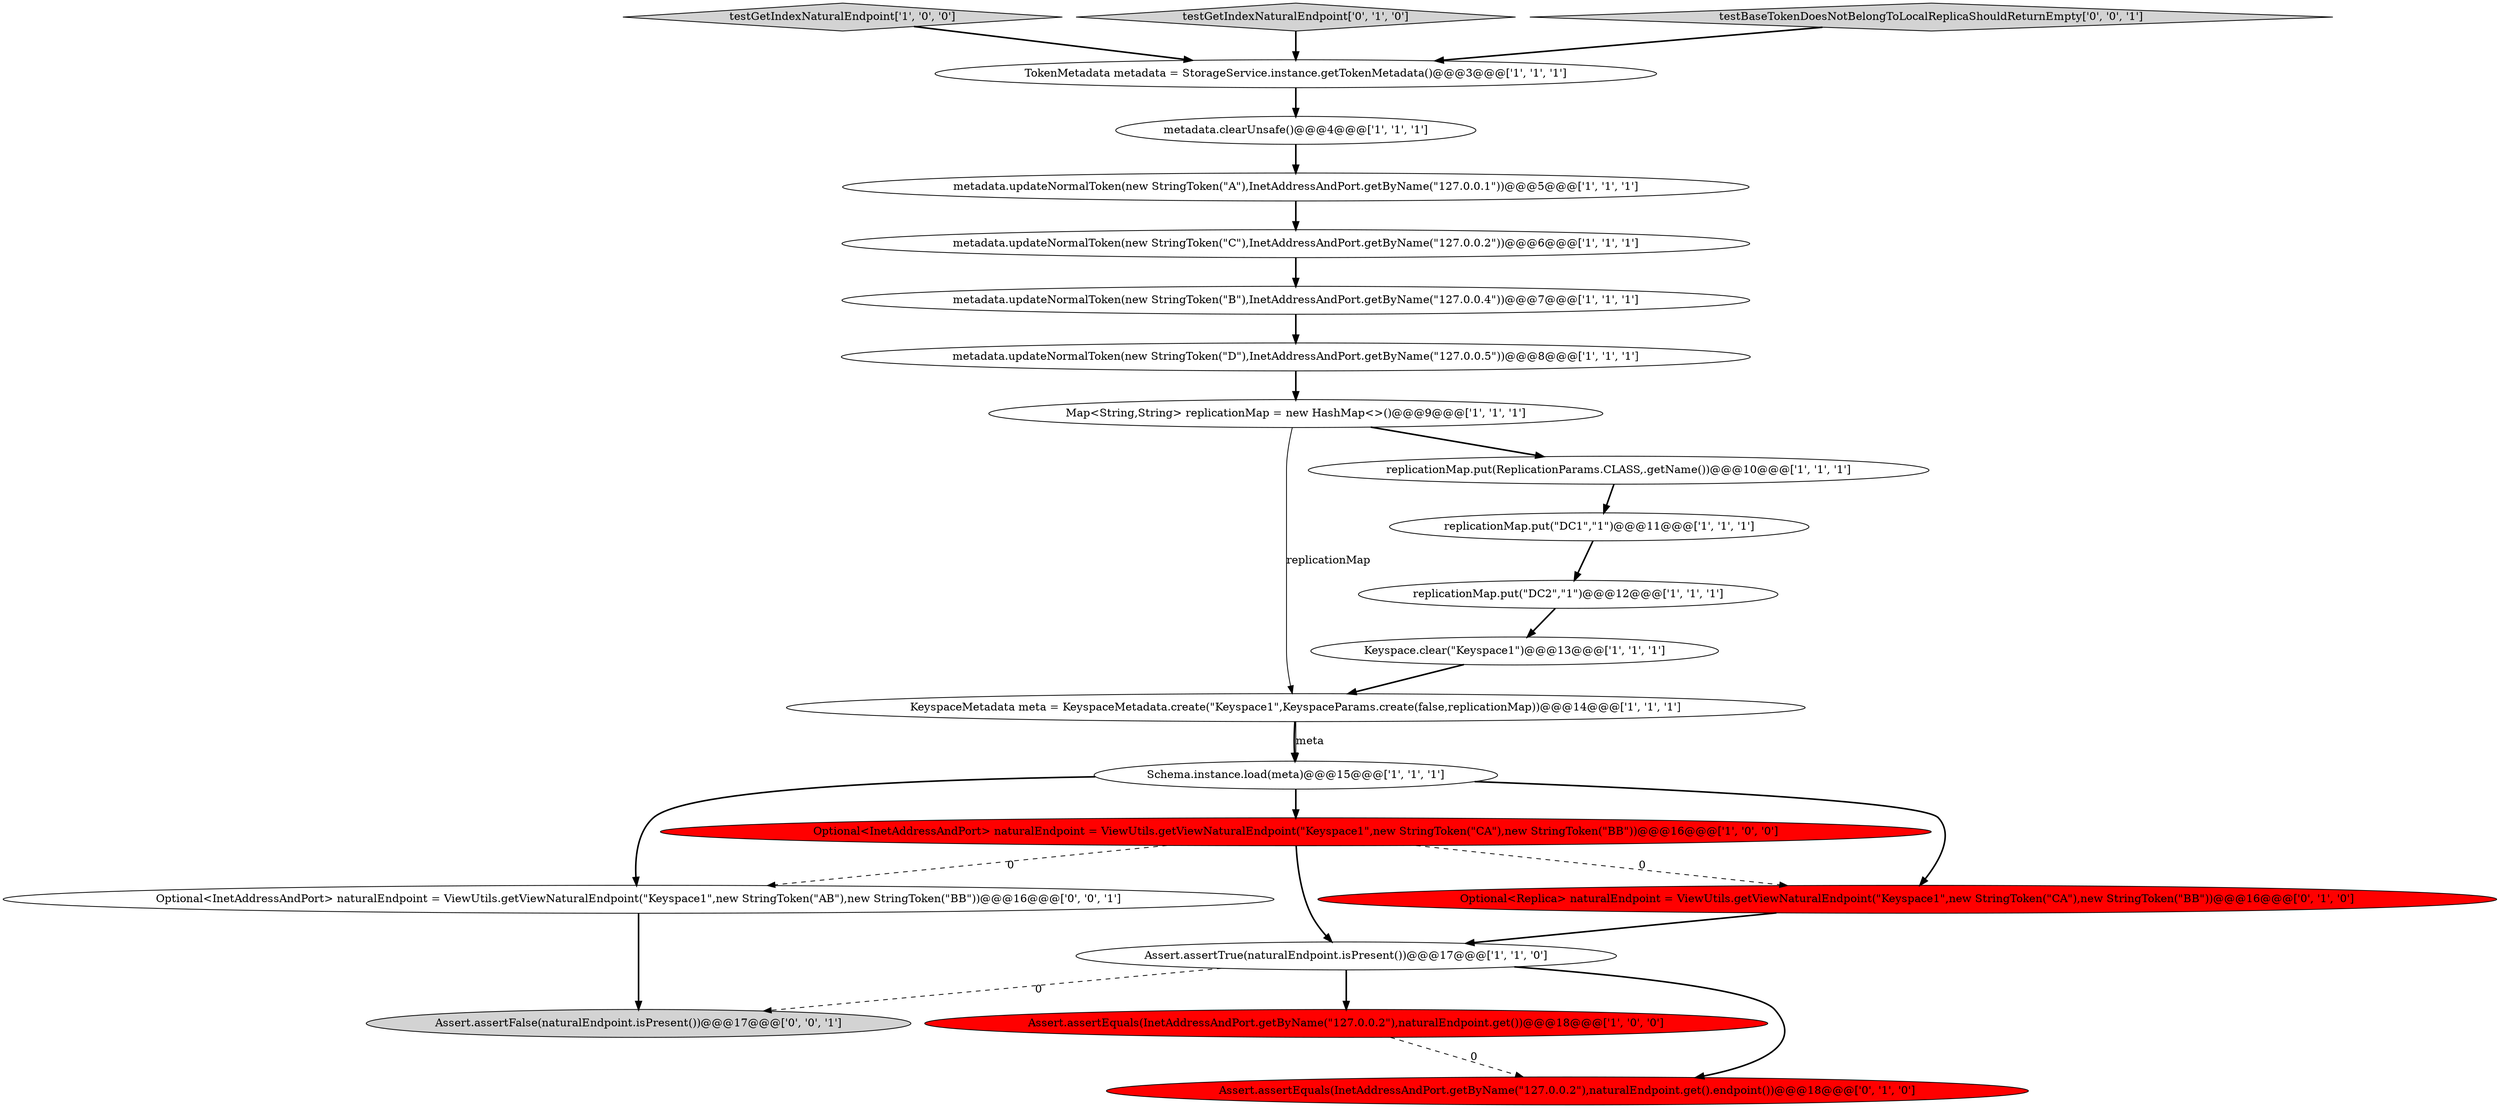 digraph {
7 [style = filled, label = "testGetIndexNaturalEndpoint['1', '0', '0']", fillcolor = lightgray, shape = diamond image = "AAA0AAABBB1BBB"];
1 [style = filled, label = "Assert.assertEquals(InetAddressAndPort.getByName(\"127.0.0.2\"),naturalEndpoint.get())@@@18@@@['1', '0', '0']", fillcolor = red, shape = ellipse image = "AAA1AAABBB1BBB"];
5 [style = filled, label = "Assert.assertTrue(naturalEndpoint.isPresent())@@@17@@@['1', '1', '0']", fillcolor = white, shape = ellipse image = "AAA0AAABBB1BBB"];
0 [style = filled, label = "Map<String,String> replicationMap = new HashMap<>()@@@9@@@['1', '1', '1']", fillcolor = white, shape = ellipse image = "AAA0AAABBB1BBB"];
18 [style = filled, label = "Assert.assertEquals(InetAddressAndPort.getByName(\"127.0.0.2\"),naturalEndpoint.get().endpoint())@@@18@@@['0', '1', '0']", fillcolor = red, shape = ellipse image = "AAA1AAABBB2BBB"];
17 [style = filled, label = "testGetIndexNaturalEndpoint['0', '1', '0']", fillcolor = lightgray, shape = diamond image = "AAA0AAABBB2BBB"];
14 [style = filled, label = "TokenMetadata metadata = StorageService.instance.getTokenMetadata()@@@3@@@['1', '1', '1']", fillcolor = white, shape = ellipse image = "AAA0AAABBB1BBB"];
8 [style = filled, label = "Optional<InetAddressAndPort> naturalEndpoint = ViewUtils.getViewNaturalEndpoint(\"Keyspace1\",new StringToken(\"CA\"),new StringToken(\"BB\"))@@@16@@@['1', '0', '0']", fillcolor = red, shape = ellipse image = "AAA1AAABBB1BBB"];
10 [style = filled, label = "metadata.updateNormalToken(new StringToken(\"D\"),InetAddressAndPort.getByName(\"127.0.0.5\"))@@@8@@@['1', '1', '1']", fillcolor = white, shape = ellipse image = "AAA0AAABBB1BBB"];
15 [style = filled, label = "metadata.updateNormalToken(new StringToken(\"C\"),InetAddressAndPort.getByName(\"127.0.0.2\"))@@@6@@@['1', '1', '1']", fillcolor = white, shape = ellipse image = "AAA0AAABBB1BBB"];
19 [style = filled, label = "Optional<Replica> naturalEndpoint = ViewUtils.getViewNaturalEndpoint(\"Keyspace1\",new StringToken(\"CA\"),new StringToken(\"BB\"))@@@16@@@['0', '1', '0']", fillcolor = red, shape = ellipse image = "AAA1AAABBB2BBB"];
2 [style = filled, label = "metadata.updateNormalToken(new StringToken(\"A\"),InetAddressAndPort.getByName(\"127.0.0.1\"))@@@5@@@['1', '1', '1']", fillcolor = white, shape = ellipse image = "AAA0AAABBB1BBB"];
12 [style = filled, label = "metadata.clearUnsafe()@@@4@@@['1', '1', '1']", fillcolor = white, shape = ellipse image = "AAA0AAABBB1BBB"];
11 [style = filled, label = "replicationMap.put(\"DC1\",\"1\")@@@11@@@['1', '1', '1']", fillcolor = white, shape = ellipse image = "AAA0AAABBB1BBB"];
6 [style = filled, label = "replicationMap.put(ReplicationParams.CLASS,.getName())@@@10@@@['1', '1', '1']", fillcolor = white, shape = ellipse image = "AAA0AAABBB1BBB"];
4 [style = filled, label = "replicationMap.put(\"DC2\",\"1\")@@@12@@@['1', '1', '1']", fillcolor = white, shape = ellipse image = "AAA0AAABBB1BBB"];
3 [style = filled, label = "metadata.updateNormalToken(new StringToken(\"B\"),InetAddressAndPort.getByName(\"127.0.0.4\"))@@@7@@@['1', '1', '1']", fillcolor = white, shape = ellipse image = "AAA0AAABBB1BBB"];
13 [style = filled, label = "Schema.instance.load(meta)@@@15@@@['1', '1', '1']", fillcolor = white, shape = ellipse image = "AAA0AAABBB1BBB"];
9 [style = filled, label = "Keyspace.clear(\"Keyspace1\")@@@13@@@['1', '1', '1']", fillcolor = white, shape = ellipse image = "AAA0AAABBB1BBB"];
22 [style = filled, label = "testBaseTokenDoesNotBelongToLocalReplicaShouldReturnEmpty['0', '0', '1']", fillcolor = lightgray, shape = diamond image = "AAA0AAABBB3BBB"];
21 [style = filled, label = "Assert.assertFalse(naturalEndpoint.isPresent())@@@17@@@['0', '0', '1']", fillcolor = lightgray, shape = ellipse image = "AAA0AAABBB3BBB"];
16 [style = filled, label = "KeyspaceMetadata meta = KeyspaceMetadata.create(\"Keyspace1\",KeyspaceParams.create(false,replicationMap))@@@14@@@['1', '1', '1']", fillcolor = white, shape = ellipse image = "AAA0AAABBB1BBB"];
20 [style = filled, label = "Optional<InetAddressAndPort> naturalEndpoint = ViewUtils.getViewNaturalEndpoint(\"Keyspace1\",new StringToken(\"AB\"),new StringToken(\"BB\"))@@@16@@@['0', '0', '1']", fillcolor = white, shape = ellipse image = "AAA0AAABBB3BBB"];
4->9 [style = bold, label=""];
8->19 [style = dashed, label="0"];
16->13 [style = bold, label=""];
0->6 [style = bold, label=""];
11->4 [style = bold, label=""];
8->20 [style = dashed, label="0"];
1->18 [style = dashed, label="0"];
5->18 [style = bold, label=""];
15->3 [style = bold, label=""];
9->16 [style = bold, label=""];
16->13 [style = solid, label="meta"];
7->14 [style = bold, label=""];
20->21 [style = bold, label=""];
19->5 [style = bold, label=""];
3->10 [style = bold, label=""];
5->1 [style = bold, label=""];
12->2 [style = bold, label=""];
13->19 [style = bold, label=""];
8->5 [style = bold, label=""];
17->14 [style = bold, label=""];
0->16 [style = solid, label="replicationMap"];
6->11 [style = bold, label=""];
14->12 [style = bold, label=""];
10->0 [style = bold, label=""];
2->15 [style = bold, label=""];
5->21 [style = dashed, label="0"];
13->8 [style = bold, label=""];
22->14 [style = bold, label=""];
13->20 [style = bold, label=""];
}
